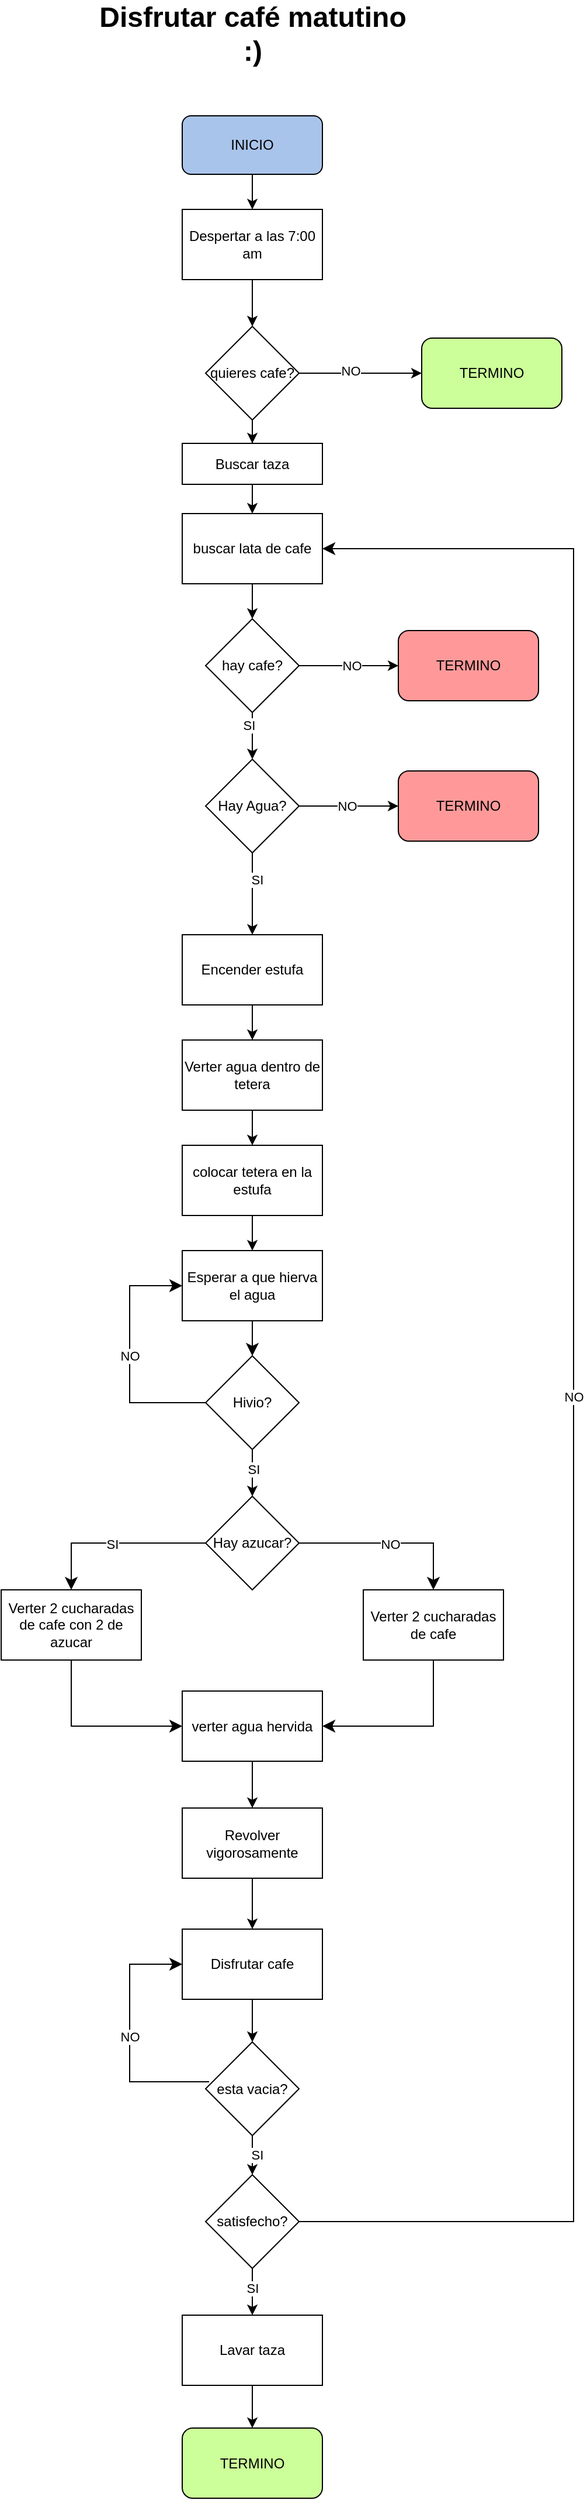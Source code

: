 <mxfile version="23.1.5" type="github">
  <diagram name="Página-1" id="Ji3xSlNN6pLTA0bCxrRR">
    <mxGraphModel dx="1163" dy="1190" grid="1" gridSize="10" guides="1" tooltips="1" connect="1" arrows="1" fold="1" page="1" pageScale="1" pageWidth="827" pageHeight="1169" math="0" shadow="0">
      <root>
        <mxCell id="0" />
        <mxCell id="1" parent="0" />
        <mxCell id="GAZZX1Dz99UiMktd5PBd-117" value="" style="edgeStyle=orthogonalEdgeStyle;rounded=0;orthogonalLoop=1;jettySize=auto;html=1;" parent="1" source="GAZZX1Dz99UiMktd5PBd-2" target="GAZZX1Dz99UiMktd5PBd-114" edge="1">
          <mxGeometry relative="1" as="geometry" />
        </mxCell>
        <mxCell id="GAZZX1Dz99UiMktd5PBd-2" value="Despertar a las 7:00 am" style="rounded=0;whiteSpace=wrap;html=1;" parent="1" vertex="1">
          <mxGeometry x="405" y="280" width="120" height="60" as="geometry" />
        </mxCell>
        <mxCell id="GAZZX1Dz99UiMktd5PBd-101" value="" style="edgeStyle=orthogonalEdgeStyle;rounded=0;orthogonalLoop=1;jettySize=auto;html=1;" parent="1" source="GAZZX1Dz99UiMktd5PBd-3" target="GAZZX1Dz99UiMktd5PBd-28" edge="1">
          <mxGeometry relative="1" as="geometry" />
        </mxCell>
        <mxCell id="GAZZX1Dz99UiMktd5PBd-3" value="buscar lata de cafe" style="rounded=0;whiteSpace=wrap;html=1;" parent="1" vertex="1">
          <mxGeometry x="405" y="540" width="120" height="60" as="geometry" />
        </mxCell>
        <mxCell id="GAZZX1Dz99UiMktd5PBd-103" value="" style="edgeStyle=orthogonalEdgeStyle;rounded=0;orthogonalLoop=1;jettySize=auto;html=1;" parent="1" source="GAZZX1Dz99UiMktd5PBd-5" target="GAZZX1Dz99UiMktd5PBd-7" edge="1">
          <mxGeometry relative="1" as="geometry" />
        </mxCell>
        <mxCell id="GAZZX1Dz99UiMktd5PBd-5" value="colocar tetera en la estufa" style="rounded=0;whiteSpace=wrap;html=1;" parent="1" vertex="1">
          <mxGeometry x="405" y="1080" width="120" height="60" as="geometry" />
        </mxCell>
        <mxCell id="GAZZX1Dz99UiMktd5PBd-102" value="" style="edgeStyle=orthogonalEdgeStyle;rounded=0;orthogonalLoop=1;jettySize=auto;html=1;" parent="1" source="GAZZX1Dz99UiMktd5PBd-6" target="GAZZX1Dz99UiMktd5PBd-5" edge="1">
          <mxGeometry relative="1" as="geometry" />
        </mxCell>
        <mxCell id="GAZZX1Dz99UiMktd5PBd-6" value="Verter agua dentro de tetera" style="rounded=0;whiteSpace=wrap;html=1;" parent="1" vertex="1">
          <mxGeometry x="405" y="990" width="120" height="60" as="geometry" />
        </mxCell>
        <mxCell id="GAZZX1Dz99UiMktd5PBd-7" value="Esperar a que hierva el agua" style="rounded=0;whiteSpace=wrap;html=1;" parent="1" vertex="1">
          <mxGeometry x="405" y="1170" width="120" height="60" as="geometry" />
        </mxCell>
        <mxCell id="GAZZX1Dz99UiMktd5PBd-8" value="Verter 2 cucharadas de cafe con 2 de azucar" style="rounded=0;whiteSpace=wrap;html=1;" parent="1" vertex="1">
          <mxGeometry x="250" y="1460" width="120" height="60" as="geometry" />
        </mxCell>
        <mxCell id="GAZZX1Dz99UiMktd5PBd-104" value="" style="edgeStyle=orthogonalEdgeStyle;rounded=0;orthogonalLoop=1;jettySize=auto;html=1;" parent="1" source="GAZZX1Dz99UiMktd5PBd-9" target="GAZZX1Dz99UiMktd5PBd-10" edge="1">
          <mxGeometry relative="1" as="geometry" />
        </mxCell>
        <mxCell id="GAZZX1Dz99UiMktd5PBd-9" value="verter agua hervida" style="rounded=0;whiteSpace=wrap;html=1;" parent="1" vertex="1">
          <mxGeometry x="405" y="1546.5" width="120" height="60" as="geometry" />
        </mxCell>
        <mxCell id="GAZZX1Dz99UiMktd5PBd-105" value="" style="edgeStyle=orthogonalEdgeStyle;rounded=0;orthogonalLoop=1;jettySize=auto;html=1;" parent="1" source="GAZZX1Dz99UiMktd5PBd-10" target="GAZZX1Dz99UiMktd5PBd-11" edge="1">
          <mxGeometry relative="1" as="geometry" />
        </mxCell>
        <mxCell id="GAZZX1Dz99UiMktd5PBd-10" value="Revolver vigorosamente" style="rounded=0;whiteSpace=wrap;html=1;" parent="1" vertex="1">
          <mxGeometry x="405" y="1646.5" width="120" height="60" as="geometry" />
        </mxCell>
        <mxCell id="GAZZX1Dz99UiMktd5PBd-11" value="Disfrutar cafe" style="rounded=0;whiteSpace=wrap;html=1;" parent="1" vertex="1">
          <mxGeometry x="405" y="1750" width="120" height="60" as="geometry" />
        </mxCell>
        <mxCell id="GAZZX1Dz99UiMktd5PBd-12" value="Lavar taza" style="rounded=0;whiteSpace=wrap;html=1;" parent="1" vertex="1">
          <mxGeometry x="405" y="2080" width="120" height="60" as="geometry" />
        </mxCell>
        <mxCell id="GAZZX1Dz99UiMktd5PBd-28" value="hay cafe?" style="rhombus;whiteSpace=wrap;html=1;" parent="1" vertex="1">
          <mxGeometry x="425" y="630" width="80" height="80" as="geometry" />
        </mxCell>
        <mxCell id="GAZZX1Dz99UiMktd5PBd-29" value="TERMINO" style="rounded=1;whiteSpace=wrap;html=1;fillColor=#FF9999;" parent="1" vertex="1">
          <mxGeometry x="590" y="640" width="120" height="60" as="geometry" />
        </mxCell>
        <mxCell id="GAZZX1Dz99UiMktd5PBd-32" value="Hay Agua?" style="rhombus;whiteSpace=wrap;html=1;" parent="1" vertex="1">
          <mxGeometry x="425" y="750" width="80" height="80" as="geometry" />
        </mxCell>
        <mxCell id="GAZZX1Dz99UiMktd5PBd-36" value="TERMINO" style="rounded=1;whiteSpace=wrap;html=1;fillColor=#FF9999;" parent="1" vertex="1">
          <mxGeometry x="590" y="760" width="120" height="60" as="geometry" />
        </mxCell>
        <mxCell id="GAZZX1Dz99UiMktd5PBd-41" value="TERMINO" style="rounded=1;whiteSpace=wrap;html=1;fillColor=#CCFF99;" parent="1" vertex="1">
          <mxGeometry x="405" y="2176.5" width="120" height="60" as="geometry" />
        </mxCell>
        <mxCell id="GAZZX1Dz99UiMktd5PBd-42" value="Hay azucar?" style="rhombus;whiteSpace=wrap;html=1;" parent="1" vertex="1">
          <mxGeometry x="425" y="1380" width="80" height="80" as="geometry" />
        </mxCell>
        <mxCell id="GAZZX1Dz99UiMktd5PBd-120" value="" style="edgeStyle=orthogonalEdgeStyle;rounded=0;orthogonalLoop=1;jettySize=auto;html=1;" parent="1" source="GAZZX1Dz99UiMktd5PBd-48" target="GAZZX1Dz99UiMktd5PBd-2" edge="1">
          <mxGeometry relative="1" as="geometry" />
        </mxCell>
        <mxCell id="GAZZX1Dz99UiMktd5PBd-48" value="INICIO" style="rounded=1;whiteSpace=wrap;html=1;fillColor=#A9C4EB;" parent="1" vertex="1">
          <mxGeometry x="405" y="200" width="120" height="50" as="geometry" />
        </mxCell>
        <mxCell id="GAZZX1Dz99UiMktd5PBd-49" value="esta vacia?" style="rhombus;whiteSpace=wrap;html=1;" parent="1" vertex="1">
          <mxGeometry x="425" y="1846.5" width="80" height="80" as="geometry" />
        </mxCell>
        <mxCell id="GAZZX1Dz99UiMktd5PBd-52" value="NO" style="edgeStyle=elbowEdgeStyle;elbow=horizontal;endArrow=classic;html=1;curved=0;rounded=0;endSize=8;startSize=8;exitX=0.038;exitY=0.425;exitDx=0;exitDy=0;exitPerimeter=0;entryX=0;entryY=0.5;entryDx=0;entryDy=0;" parent="1" source="GAZZX1Dz99UiMktd5PBd-49" target="GAZZX1Dz99UiMktd5PBd-11" edge="1">
          <mxGeometry width="50" height="50" relative="1" as="geometry">
            <mxPoint x="390" y="1776.5" as="sourcePoint" />
            <mxPoint x="440" y="1726.5" as="targetPoint" />
            <Array as="points">
              <mxPoint x="360" y="1826.5" />
            </Array>
          </mxGeometry>
        </mxCell>
        <mxCell id="GAZZX1Dz99UiMktd5PBd-56" value="" style="edgeStyle=elbowEdgeStyle;elbow=horizontal;endArrow=classic;html=1;curved=0;rounded=0;endSize=8;startSize=8;entryX=0.5;entryY=0;entryDx=0;entryDy=0;exitX=0;exitY=0.5;exitDx=0;exitDy=0;" parent="1" source="GAZZX1Dz99UiMktd5PBd-42" target="GAZZX1Dz99UiMktd5PBd-8" edge="1">
          <mxGeometry width="50" height="50" relative="1" as="geometry">
            <mxPoint x="300" y="1406.5" as="sourcePoint" />
            <mxPoint x="350" y="1356.5" as="targetPoint" />
            <Array as="points">
              <mxPoint x="310" y="1406.5" />
            </Array>
          </mxGeometry>
        </mxCell>
        <mxCell id="GAZZX1Dz99UiMktd5PBd-57" value="SI" style="edgeLabel;html=1;align=center;verticalAlign=middle;resizable=0;points=[];" parent="GAZZX1Dz99UiMktd5PBd-56" vertex="1" connectable="0">
          <mxGeometry x="0.03" y="1" relative="1" as="geometry">
            <mxPoint as="offset" />
          </mxGeometry>
        </mxCell>
        <mxCell id="GAZZX1Dz99UiMktd5PBd-58" value="" style="edgeStyle=elbowEdgeStyle;elbow=horizontal;endArrow=classic;html=1;curved=0;rounded=0;endSize=8;startSize=8;entryX=0;entryY=0.5;entryDx=0;entryDy=0;exitX=0.5;exitY=1;exitDx=0;exitDy=0;" parent="1" source="GAZZX1Dz99UiMktd5PBd-8" target="GAZZX1Dz99UiMktd5PBd-9" edge="1">
          <mxGeometry width="50" height="50" relative="1" as="geometry">
            <mxPoint x="310" y="1500" as="sourcePoint" />
            <mxPoint x="440" y="1536.5" as="targetPoint" />
            <Array as="points">
              <mxPoint x="310" y="1556.5" />
            </Array>
          </mxGeometry>
        </mxCell>
        <mxCell id="GAZZX1Dz99UiMktd5PBd-63" value="Disfrutar café matutino&lt;br&gt;:)" style="text;strokeColor=none;fillColor=none;html=1;fontSize=24;fontStyle=1;verticalAlign=middle;align=center;" parent="1" vertex="1">
          <mxGeometry x="417.5" y="110" width="95" height="40" as="geometry" />
        </mxCell>
        <mxCell id="GAZZX1Dz99UiMktd5PBd-66" value="Encender estufa" style="rounded=0;whiteSpace=wrap;html=1;" parent="1" vertex="1">
          <mxGeometry x="405" y="900" width="120" height="60" as="geometry" />
        </mxCell>
        <mxCell id="GAZZX1Dz99UiMktd5PBd-67" value="" style="endArrow=classic;html=1;rounded=0;exitX=0.5;exitY=1;exitDx=0;exitDy=0;entryX=0.5;entryY=0;entryDx=0;entryDy=0;" parent="1" source="GAZZX1Dz99UiMktd5PBd-32" target="GAZZX1Dz99UiMktd5PBd-66" edge="1">
          <mxGeometry width="50" height="50" relative="1" as="geometry">
            <mxPoint x="390" y="1060" as="sourcePoint" />
            <mxPoint x="440" y="1010" as="targetPoint" />
          </mxGeometry>
        </mxCell>
        <mxCell id="GAZZX1Dz99UiMktd5PBd-68" value="SI" style="edgeLabel;html=1;align=center;verticalAlign=middle;resizable=0;points=[];" parent="GAZZX1Dz99UiMktd5PBd-67" vertex="1" connectable="0">
          <mxGeometry x="-0.35" y="4" relative="1" as="geometry">
            <mxPoint as="offset" />
          </mxGeometry>
        </mxCell>
        <mxCell id="GAZZX1Dz99UiMktd5PBd-69" value="" style="endArrow=classic;html=1;rounded=0;exitX=0.5;exitY=1;exitDx=0;exitDy=0;entryX=0.5;entryY=0;entryDx=0;entryDy=0;" parent="1" source="GAZZX1Dz99UiMktd5PBd-66" target="GAZZX1Dz99UiMktd5PBd-6" edge="1">
          <mxGeometry width="50" height="50" relative="1" as="geometry">
            <mxPoint x="390" y="1060" as="sourcePoint" />
            <mxPoint x="440" y="1010" as="targetPoint" />
          </mxGeometry>
        </mxCell>
        <mxCell id="GAZZX1Dz99UiMktd5PBd-70" value="satisfecho?" style="rhombus;whiteSpace=wrap;html=1;" parent="1" vertex="1">
          <mxGeometry x="425" y="1960" width="80" height="80" as="geometry" />
        </mxCell>
        <mxCell id="GAZZX1Dz99UiMktd5PBd-73" value="" style="endArrow=classic;html=1;rounded=0;exitX=0.5;exitY=1;exitDx=0;exitDy=0;entryX=0.5;entryY=0;entryDx=0;entryDy=0;" parent="1" source="GAZZX1Dz99UiMktd5PBd-49" target="GAZZX1Dz99UiMktd5PBd-70" edge="1">
          <mxGeometry width="50" height="50" relative="1" as="geometry">
            <mxPoint x="390" y="2080" as="sourcePoint" />
            <mxPoint x="440" y="2030" as="targetPoint" />
          </mxGeometry>
        </mxCell>
        <mxCell id="GAZZX1Dz99UiMktd5PBd-77" value="SI" style="edgeLabel;html=1;align=center;verticalAlign=middle;resizable=0;points=[];" parent="GAZZX1Dz99UiMktd5PBd-73" vertex="1" connectable="0">
          <mxGeometry x="-0.015" y="4" relative="1" as="geometry">
            <mxPoint as="offset" />
          </mxGeometry>
        </mxCell>
        <mxCell id="GAZZX1Dz99UiMktd5PBd-75" value="" style="endArrow=classic;html=1;rounded=0;exitX=0.5;exitY=1;exitDx=0;exitDy=0;entryX=0.5;entryY=0;entryDx=0;entryDy=0;" parent="1" source="GAZZX1Dz99UiMktd5PBd-70" target="GAZZX1Dz99UiMktd5PBd-12" edge="1">
          <mxGeometry width="50" height="50" relative="1" as="geometry">
            <mxPoint x="390" y="2080" as="sourcePoint" />
            <mxPoint x="440" y="2030" as="targetPoint" />
          </mxGeometry>
        </mxCell>
        <mxCell id="GAZZX1Dz99UiMktd5PBd-76" value="SI" style="edgeLabel;html=1;align=center;verticalAlign=middle;resizable=0;points=[];" parent="GAZZX1Dz99UiMktd5PBd-75" vertex="1" connectable="0">
          <mxGeometry x="-0.15" relative="1" as="geometry">
            <mxPoint as="offset" />
          </mxGeometry>
        </mxCell>
        <mxCell id="GAZZX1Dz99UiMktd5PBd-78" value="Verter 2 cucharadas de cafe" style="rounded=0;whiteSpace=wrap;html=1;" parent="1" vertex="1">
          <mxGeometry x="560" y="1460" width="120" height="60" as="geometry" />
        </mxCell>
        <mxCell id="GAZZX1Dz99UiMktd5PBd-79" value="" style="edgeStyle=elbowEdgeStyle;elbow=horizontal;endArrow=classic;html=1;curved=0;rounded=0;endSize=8;startSize=8;exitX=1;exitY=0.5;exitDx=0;exitDy=0;entryX=0.5;entryY=0;entryDx=0;entryDy=0;" parent="1" source="GAZZX1Dz99UiMktd5PBd-42" target="GAZZX1Dz99UiMktd5PBd-78" edge="1">
          <mxGeometry width="50" height="50" relative="1" as="geometry">
            <mxPoint x="390" y="1680" as="sourcePoint" />
            <mxPoint x="620" y="1440" as="targetPoint" />
            <Array as="points">
              <mxPoint x="620" y="1410" />
            </Array>
          </mxGeometry>
        </mxCell>
        <mxCell id="GAZZX1Dz99UiMktd5PBd-82" value="NO" style="edgeLabel;html=1;align=center;verticalAlign=middle;resizable=0;points=[];" parent="GAZZX1Dz99UiMktd5PBd-79" vertex="1" connectable="0">
          <mxGeometry x="0.006" relative="1" as="geometry">
            <mxPoint y="1" as="offset" />
          </mxGeometry>
        </mxCell>
        <mxCell id="GAZZX1Dz99UiMktd5PBd-80" value="" style="edgeStyle=elbowEdgeStyle;elbow=horizontal;endArrow=classic;html=1;curved=0;rounded=0;endSize=8;startSize=8;exitX=0.5;exitY=1;exitDx=0;exitDy=0;entryX=1;entryY=0.5;entryDx=0;entryDy=0;" parent="1" source="GAZZX1Dz99UiMktd5PBd-78" target="GAZZX1Dz99UiMktd5PBd-9" edge="1">
          <mxGeometry width="50" height="50" relative="1" as="geometry">
            <mxPoint x="390" y="1680" as="sourcePoint" />
            <mxPoint x="440" y="1630" as="targetPoint" />
            <Array as="points">
              <mxPoint x="620" y="1540" />
            </Array>
          </mxGeometry>
        </mxCell>
        <mxCell id="GAZZX1Dz99UiMktd5PBd-81" value="NO" style="edgeStyle=elbowEdgeStyle;elbow=vertical;endArrow=classic;html=1;curved=0;rounded=0;endSize=8;startSize=8;exitX=1;exitY=0.5;exitDx=0;exitDy=0;entryX=1;entryY=0.5;entryDx=0;entryDy=0;" parent="1" source="GAZZX1Dz99UiMktd5PBd-70" target="GAZZX1Dz99UiMktd5PBd-3" edge="1">
          <mxGeometry width="50" height="50" relative="1" as="geometry">
            <mxPoint x="390" y="1970" as="sourcePoint" />
            <mxPoint x="440" y="1920" as="targetPoint" />
            <Array as="points">
              <mxPoint x="740" y="1460" />
            </Array>
          </mxGeometry>
        </mxCell>
        <mxCell id="GAZZX1Dz99UiMktd5PBd-83" value="" style="endArrow=classic;html=1;rounded=0;exitX=0.5;exitY=1;exitDx=0;exitDy=0;entryX=0.5;entryY=0;entryDx=0;entryDy=0;" parent="1" source="GAZZX1Dz99UiMktd5PBd-11" target="GAZZX1Dz99UiMktd5PBd-49" edge="1">
          <mxGeometry width="50" height="50" relative="1" as="geometry">
            <mxPoint x="390" y="1950" as="sourcePoint" />
            <mxPoint x="440" y="1900" as="targetPoint" />
          </mxGeometry>
        </mxCell>
        <mxCell id="GAZZX1Dz99UiMktd5PBd-84" value="Hivio?" style="rhombus;whiteSpace=wrap;html=1;" parent="1" vertex="1">
          <mxGeometry x="425" y="1260" width="80" height="80" as="geometry" />
        </mxCell>
        <mxCell id="GAZZX1Dz99UiMktd5PBd-85" value="" style="edgeStyle=elbowEdgeStyle;elbow=horizontal;endArrow=classic;html=1;curved=0;rounded=0;endSize=8;startSize=8;exitX=0.5;exitY=1;exitDx=0;exitDy=0;entryX=0.5;entryY=0;entryDx=0;entryDy=0;" parent="1" source="GAZZX1Dz99UiMktd5PBd-7" target="GAZZX1Dz99UiMktd5PBd-84" edge="1">
          <mxGeometry width="50" height="50" relative="1" as="geometry">
            <mxPoint x="390" y="1410" as="sourcePoint" />
            <mxPoint x="440" y="1360" as="targetPoint" />
          </mxGeometry>
        </mxCell>
        <mxCell id="GAZZX1Dz99UiMktd5PBd-88" value="NO" style="edgeStyle=elbowEdgeStyle;elbow=horizontal;endArrow=classic;html=1;curved=0;rounded=0;endSize=8;startSize=8;exitX=0;exitY=0.5;exitDx=0;exitDy=0;entryX=0;entryY=0.5;entryDx=0;entryDy=0;" parent="1" source="GAZZX1Dz99UiMktd5PBd-84" target="GAZZX1Dz99UiMktd5PBd-7" edge="1">
          <mxGeometry width="50" height="50" relative="1" as="geometry">
            <mxPoint x="390" y="1530" as="sourcePoint" />
            <mxPoint x="440" y="1480" as="targetPoint" />
            <Array as="points">
              <mxPoint x="360" y="1250" />
            </Array>
          </mxGeometry>
        </mxCell>
        <mxCell id="GAZZX1Dz99UiMktd5PBd-89" value="" style="endArrow=classic;html=1;rounded=0;exitX=0.5;exitY=1;exitDx=0;exitDy=0;entryX=0.5;entryY=0;entryDx=0;entryDy=0;" parent="1" source="GAZZX1Dz99UiMktd5PBd-84" target="GAZZX1Dz99UiMktd5PBd-42" edge="1">
          <mxGeometry width="50" height="50" relative="1" as="geometry">
            <mxPoint x="390" y="1530" as="sourcePoint" />
            <mxPoint x="440" y="1480" as="targetPoint" />
          </mxGeometry>
        </mxCell>
        <mxCell id="GAZZX1Dz99UiMktd5PBd-90" value="SI" style="edgeLabel;html=1;align=center;verticalAlign=middle;resizable=0;points=[];" parent="GAZZX1Dz99UiMktd5PBd-89" vertex="1" connectable="0">
          <mxGeometry x="-0.15" y="1" relative="1" as="geometry">
            <mxPoint as="offset" />
          </mxGeometry>
        </mxCell>
        <mxCell id="GAZZX1Dz99UiMktd5PBd-91" value="" style="endArrow=classic;html=1;rounded=0;exitX=0.5;exitY=1;exitDx=0;exitDy=0;entryX=0.5;entryY=0;entryDx=0;entryDy=0;" parent="1" source="GAZZX1Dz99UiMktd5PBd-28" target="GAZZX1Dz99UiMktd5PBd-32" edge="1">
          <mxGeometry width="50" height="50" relative="1" as="geometry">
            <mxPoint x="390" y="920" as="sourcePoint" />
            <mxPoint x="440" y="870" as="targetPoint" />
          </mxGeometry>
        </mxCell>
        <mxCell id="GAZZX1Dz99UiMktd5PBd-92" value="SI" style="edgeLabel;html=1;align=center;verticalAlign=middle;resizable=0;points=[];" parent="GAZZX1Dz99UiMktd5PBd-91" vertex="1" connectable="0">
          <mxGeometry x="-0.475" y="-3" relative="1" as="geometry">
            <mxPoint as="offset" />
          </mxGeometry>
        </mxCell>
        <mxCell id="GAZZX1Dz99UiMktd5PBd-93" value="" style="endArrow=classic;html=1;rounded=0;entryX=0;entryY=0.5;entryDx=0;entryDy=0;exitX=1;exitY=0.5;exitDx=0;exitDy=0;" parent="1" source="GAZZX1Dz99UiMktd5PBd-28" target="GAZZX1Dz99UiMktd5PBd-29" edge="1">
          <mxGeometry width="50" height="50" relative="1" as="geometry">
            <mxPoint x="390" y="920" as="sourcePoint" />
            <mxPoint x="440" y="870" as="targetPoint" />
          </mxGeometry>
        </mxCell>
        <mxCell id="GAZZX1Dz99UiMktd5PBd-94" value="NO" style="edgeLabel;html=1;align=center;verticalAlign=middle;resizable=0;points=[];" parent="GAZZX1Dz99UiMktd5PBd-93" vertex="1" connectable="0">
          <mxGeometry x="0.365" relative="1" as="geometry">
            <mxPoint x="-13" as="offset" />
          </mxGeometry>
        </mxCell>
        <mxCell id="GAZZX1Dz99UiMktd5PBd-95" value="" style="endArrow=classic;html=1;rounded=0;entryX=0;entryY=0.5;entryDx=0;entryDy=0;exitX=1;exitY=0.5;exitDx=0;exitDy=0;" parent="1" source="GAZZX1Dz99UiMktd5PBd-32" target="GAZZX1Dz99UiMktd5PBd-36" edge="1">
          <mxGeometry width="50" height="50" relative="1" as="geometry">
            <mxPoint x="390" y="890" as="sourcePoint" />
            <mxPoint x="440" y="840" as="targetPoint" />
          </mxGeometry>
        </mxCell>
        <mxCell id="GAZZX1Dz99UiMktd5PBd-96" value="NO" style="edgeLabel;html=1;align=center;verticalAlign=middle;resizable=0;points=[];" parent="GAZZX1Dz99UiMktd5PBd-95" vertex="1" connectable="0">
          <mxGeometry x="-0.035" y="-2" relative="1" as="geometry">
            <mxPoint y="-2" as="offset" />
          </mxGeometry>
        </mxCell>
        <mxCell id="GAZZX1Dz99UiMktd5PBd-98" value="" style="endArrow=classic;html=1;rounded=0;entryX=0.5;entryY=0;entryDx=0;entryDy=0;exitX=0.5;exitY=1;exitDx=0;exitDy=0;" parent="1" source="GAZZX1Dz99UiMktd5PBd-12" target="GAZZX1Dz99UiMktd5PBd-41" edge="1">
          <mxGeometry width="50" height="50" relative="1" as="geometry">
            <mxPoint x="390" y="2150" as="sourcePoint" />
            <mxPoint x="440" y="2100" as="targetPoint" />
          </mxGeometry>
        </mxCell>
        <mxCell id="GAZZX1Dz99UiMktd5PBd-108" value="TERMINO" style="rounded=1;whiteSpace=wrap;html=1;fillColor=#CCFF99;" parent="1" vertex="1">
          <mxGeometry x="610" y="390" width="120" height="60" as="geometry" />
        </mxCell>
        <mxCell id="GAZZX1Dz99UiMktd5PBd-115" value="" style="edgeStyle=orthogonalEdgeStyle;rounded=0;orthogonalLoop=1;jettySize=auto;html=1;" parent="1" source="GAZZX1Dz99UiMktd5PBd-114" target="GAZZX1Dz99UiMktd5PBd-108" edge="1">
          <mxGeometry relative="1" as="geometry" />
        </mxCell>
        <mxCell id="GAZZX1Dz99UiMktd5PBd-118" value="NO" style="edgeLabel;html=1;align=center;verticalAlign=middle;resizable=0;points=[];" parent="GAZZX1Dz99UiMktd5PBd-115" vertex="1" connectable="0">
          <mxGeometry x="-0.162" y="2" relative="1" as="geometry">
            <mxPoint as="offset" />
          </mxGeometry>
        </mxCell>
        <mxCell id="GAZZX1Dz99UiMktd5PBd-122" value="" style="edgeStyle=orthogonalEdgeStyle;rounded=0;orthogonalLoop=1;jettySize=auto;html=1;" parent="1" source="GAZZX1Dz99UiMktd5PBd-114" target="GAZZX1Dz99UiMktd5PBd-121" edge="1">
          <mxGeometry relative="1" as="geometry" />
        </mxCell>
        <mxCell id="GAZZX1Dz99UiMktd5PBd-114" value="quieres cafe?" style="rhombus;whiteSpace=wrap;html=1;" parent="1" vertex="1">
          <mxGeometry x="425" y="380" width="80" height="80" as="geometry" />
        </mxCell>
        <mxCell id="GAZZX1Dz99UiMktd5PBd-123" value="" style="edgeStyle=orthogonalEdgeStyle;rounded=0;orthogonalLoop=1;jettySize=auto;html=1;" parent="1" source="GAZZX1Dz99UiMktd5PBd-121" target="GAZZX1Dz99UiMktd5PBd-3" edge="1">
          <mxGeometry relative="1" as="geometry">
            <mxPoint x="465" y="540" as="targetPoint" />
          </mxGeometry>
        </mxCell>
        <mxCell id="GAZZX1Dz99UiMktd5PBd-121" value="Buscar taza" style="rounded=0;whiteSpace=wrap;html=1;" parent="1" vertex="1">
          <mxGeometry x="405" y="480" width="120" height="35" as="geometry" />
        </mxCell>
      </root>
    </mxGraphModel>
  </diagram>
</mxfile>
